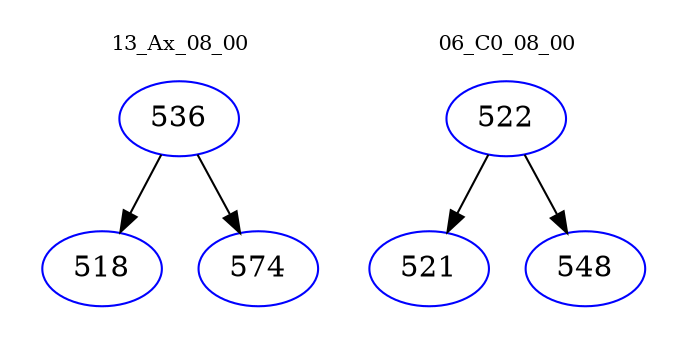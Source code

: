 digraph{
subgraph cluster_0 {
color = white
label = "13_Ax_08_00";
fontsize=10;
T0_536 [label="536", color="blue"]
T0_536 -> T0_518 [color="black"]
T0_518 [label="518", color="blue"]
T0_536 -> T0_574 [color="black"]
T0_574 [label="574", color="blue"]
}
subgraph cluster_1 {
color = white
label = "06_C0_08_00";
fontsize=10;
T1_522 [label="522", color="blue"]
T1_522 -> T1_521 [color="black"]
T1_521 [label="521", color="blue"]
T1_522 -> T1_548 [color="black"]
T1_548 [label="548", color="blue"]
}
}
